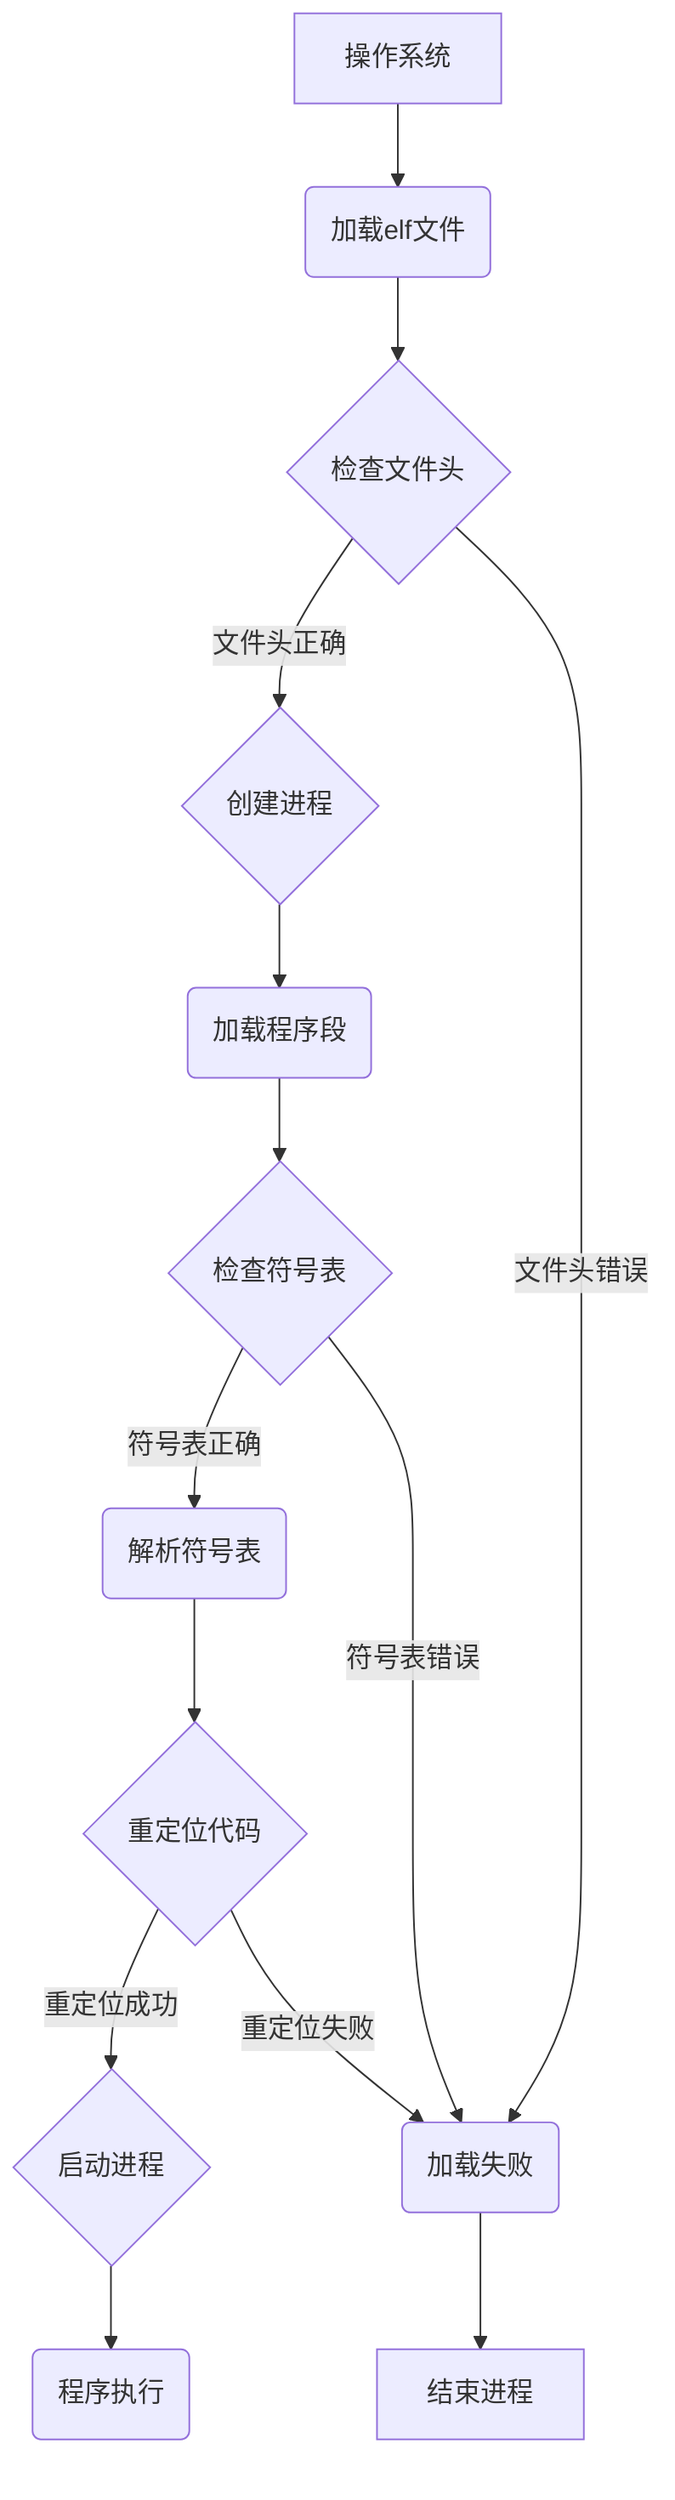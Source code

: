 graph TB
    A[操作系统] --> B(加载elf文件)
    B --> C{检查文件头}
    C -- 文件头正确 --> D{创建进程}
    D --> E(加载程序段)
    E --> F{检查符号表}
    F -- 符号表正确 --> G(解析符号表)
    G --> H{重定位代码}
    H -- 重定位成功 --> I{启动进程}
    I --> J(程序执行)
    C -- 文件头错误 --> K(加载失败)
    F -- 符号表错误 --> K(加载失败)
    H -- 重定位失败 --> K(加载失败)
    K --> L[结束进程]